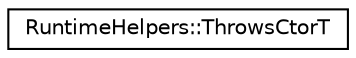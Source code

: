 digraph "Graphical Class Hierarchy"
{
  edge [fontname="Helvetica",fontsize="10",labelfontname="Helvetica",labelfontsize="10"];
  node [fontname="Helvetica",fontsize="10",shape=record];
  rankdir="LR";
  Node0 [label="RuntimeHelpers::ThrowsCtorT",height=0.2,width=0.4,color="black", fillcolor="white", style="filled",URL="$struct_runtime_helpers_1_1_throws_ctor_t.html"];
}
